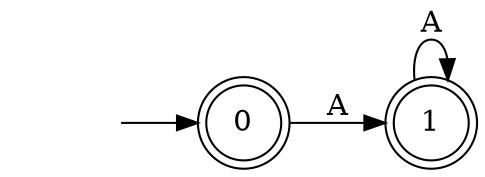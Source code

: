 digraph AFD {
    rankdir=LR;
    node [shape = circle];
    0 [shape=doublecircle];
    1 [shape=doublecircle];
    start [shape=plaintext,label=""];
    start -> 0;
    0 -> 1 [label="A"];
    1 -> 1 [label="A"];
}